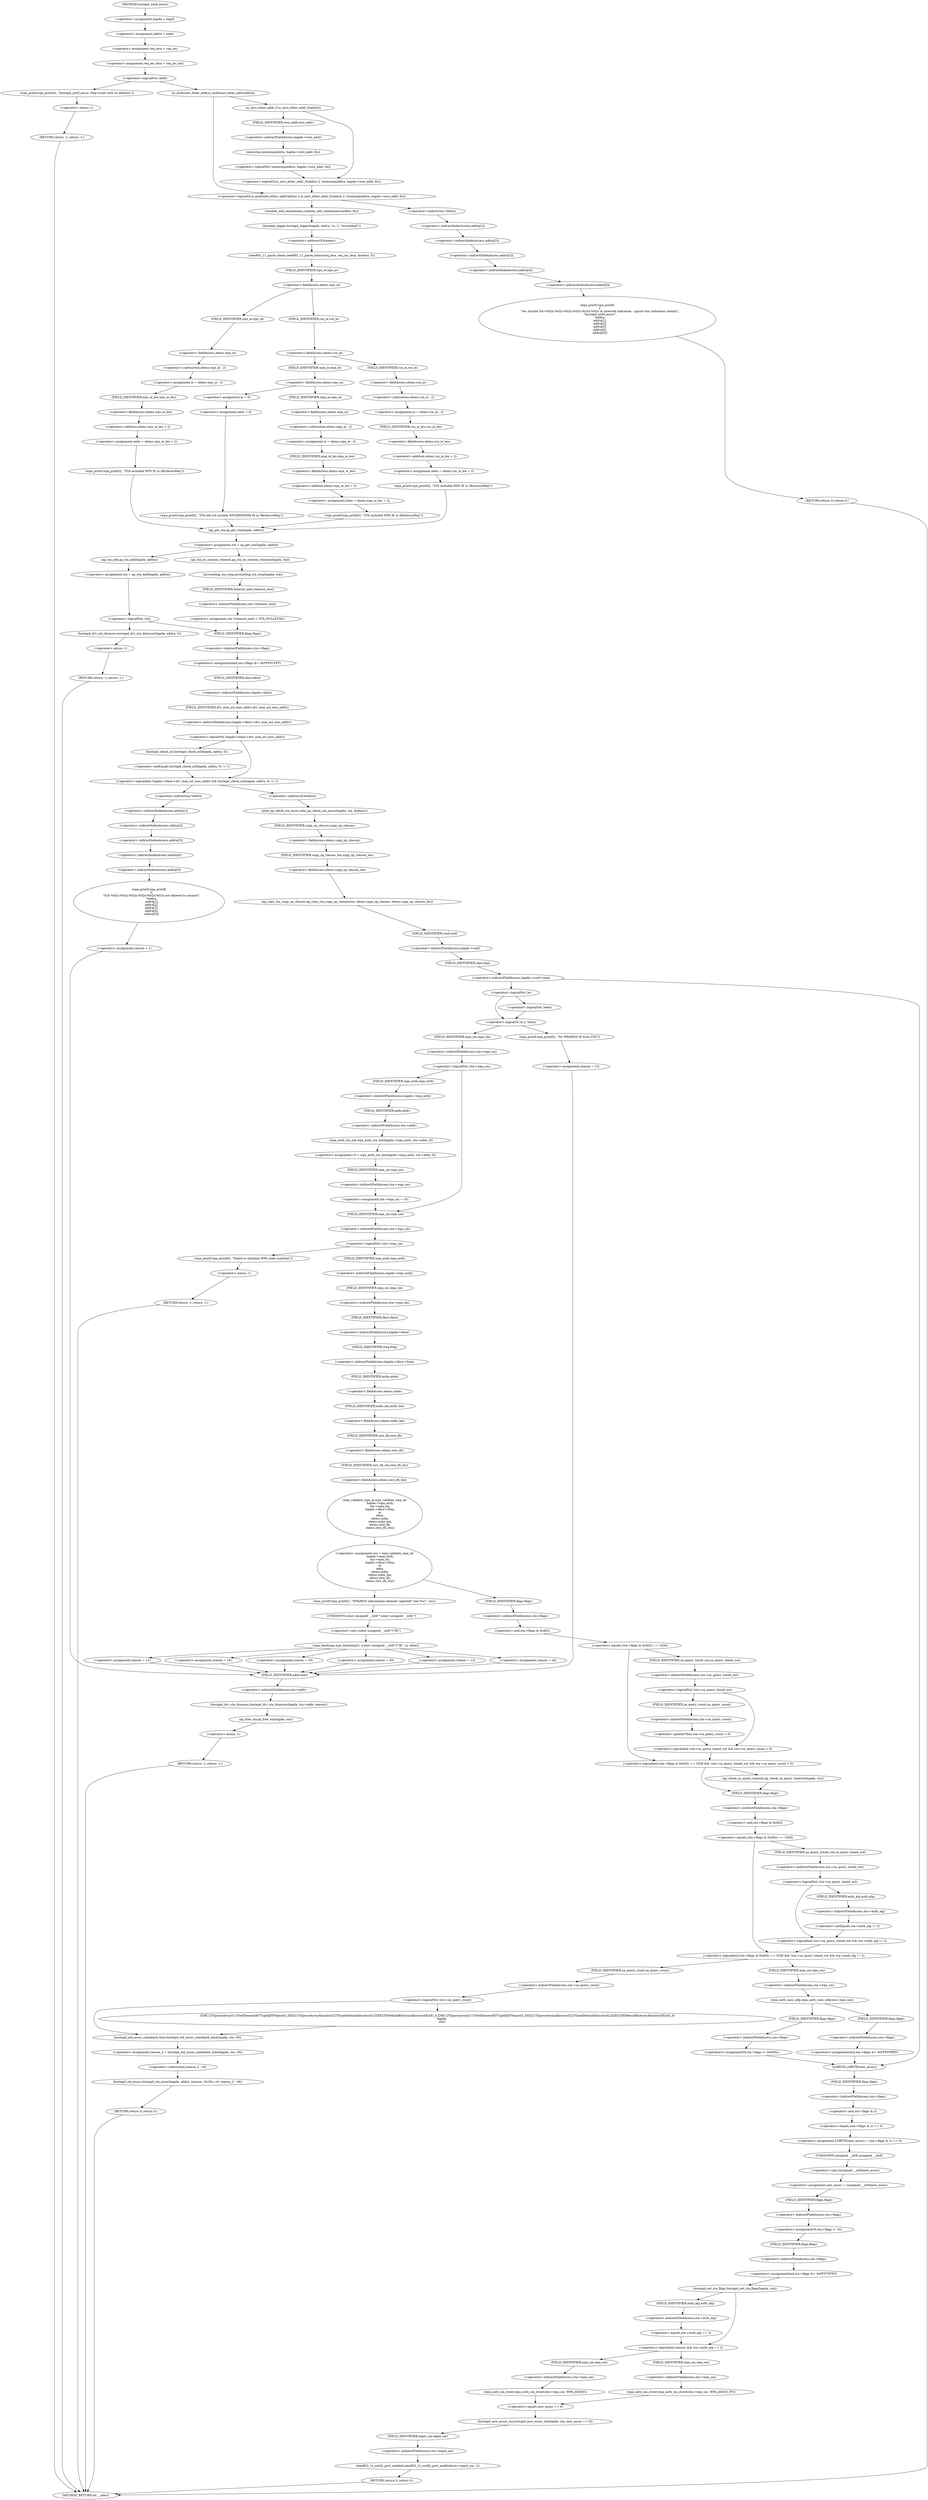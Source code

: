digraph hostapd_notif_assoc {  
"1000136" [label = "(<operator>.assignment,hapda = hapd)" ]
"1000139" [label = "(<operator>.assignment,addra = addr)" ]
"1000142" [label = "(<operator>.assignment,req_iesa = req_ies)" ]
"1000145" [label = "(<operator>.assignment,req_ies_lena = req_ies_len)" ]
"1000149" [label = "(<operator>.logicalNot,!addr)" ]
"1000152" [label = "(wpa_printf,wpa_printf(2, \"hostapd_notif_assoc: Skip event with no address\"))" ]
"1000155" [label = "(RETURN,return -1;,return -1;)" ]
"1000156" [label = "(<operator>.minus,-1)" ]
"1000159" [label = "(<operator>.logicalOr,is_multicast_ether_addr(addra) || is_zero_ether_addr_0(addra) || !memcmp(addra, hapda->own_addr, 6u))" ]
"1000160" [label = "(is_multicast_ether_addr,is_multicast_ether_addr(addra))" ]
"1000162" [label = "(<operator>.logicalOr,is_zero_ether_addr_0(addra) || !memcmp(addra, hapda->own_addr, 6u))" ]
"1000163" [label = "(is_zero_ether_addr_0,is_zero_ether_addr_0(addra))" ]
"1000165" [label = "(<operator>.logicalNot,!memcmp(addra, hapda->own_addr, 6u))" ]
"1000166" [label = "(memcmp,memcmp(addra, hapda->own_addr, 6u))" ]
"1000168" [label = "(<operator>.indirectFieldAccess,hapda->own_addr)" ]
"1000170" [label = "(FIELD_IDENTIFIER,own_addr,own_addr)" ]
"1000173" [label = "(wpa_printf,wpa_printf(\n      2,\n      \"%s: Invalid SA=%02x:%02x:%02x:%02x:%02x:%02x in received indication - ignore this indication silently\",\n      \"hostapd_notif_assoc\",\n      *addra,\n      addra[1],\n      addra[2],\n      addra[3],\n      addra[4],\n      addra[5]))" ]
"1000177" [label = "(<operator>.indirection,*addra)" ]
"1000179" [label = "(<operator>.indirectIndexAccess,addra[1])" ]
"1000182" [label = "(<operator>.indirectIndexAccess,addra[2])" ]
"1000185" [label = "(<operator>.indirectIndexAccess,addra[3])" ]
"1000188" [label = "(<operator>.indirectIndexAccess,addra[4])" ]
"1000191" [label = "(<operator>.indirectIndexAccess,addra[5])" ]
"1000194" [label = "(RETURN,return 0;,return 0;)" ]
"1000196" [label = "(random_add_randomness,random_add_randomness(addra, 6u))" ]
"1000199" [label = "(hostapd_logger,hostapd_logger(hapda, addra, 1u, 2, \"associated\"))" ]
"1000205" [label = "(ieee802_11_parse_elems,ieee802_11_parse_elems(req_iesa, req_ies_lena, &elems, 0))" ]
"1000208" [label = "(<operator>.addressOf,&elems)" ]
"1000212" [label = "(<operator>.fieldAccess,elems.wps_ie)" ]
"1000214" [label = "(FIELD_IDENTIFIER,wps_ie,wps_ie)" ]
"1000216" [label = "(<operator>.assignment,ie = elems.wps_ie - 2)" ]
"1000218" [label = "(<operator>.subtraction,elems.wps_ie - 2)" ]
"1000219" [label = "(<operator>.fieldAccess,elems.wps_ie)" ]
"1000221" [label = "(FIELD_IDENTIFIER,wps_ie,wps_ie)" ]
"1000223" [label = "(<operator>.assignment,ielen = elems.wps_ie_len + 2)" ]
"1000225" [label = "(<operator>.addition,elems.wps_ie_len + 2)" ]
"1000226" [label = "(<operator>.fieldAccess,elems.wps_ie_len)" ]
"1000228" [label = "(FIELD_IDENTIFIER,wps_ie_len,wps_ie_len)" ]
"1000230" [label = "(wpa_printf,wpa_printf(2, \"STA included WPS IE in (Re)AssocReq\"))" ]
"1000235" [label = "(<operator>.fieldAccess,elems.rsn_ie)" ]
"1000237" [label = "(FIELD_IDENTIFIER,rsn_ie,rsn_ie)" ]
"1000239" [label = "(<operator>.assignment,ie = elems.rsn_ie - 2)" ]
"1000241" [label = "(<operator>.subtraction,elems.rsn_ie - 2)" ]
"1000242" [label = "(<operator>.fieldAccess,elems.rsn_ie)" ]
"1000244" [label = "(FIELD_IDENTIFIER,rsn_ie,rsn_ie)" ]
"1000246" [label = "(<operator>.assignment,ielen = elems.rsn_ie_len + 2)" ]
"1000248" [label = "(<operator>.addition,elems.rsn_ie_len + 2)" ]
"1000249" [label = "(<operator>.fieldAccess,elems.rsn_ie_len)" ]
"1000251" [label = "(FIELD_IDENTIFIER,rsn_ie_len,rsn_ie_len)" ]
"1000253" [label = "(wpa_printf,wpa_printf(2, \"STA included RSN IE in (Re)AssocReq\"))" ]
"1000258" [label = "(<operator>.fieldAccess,elems.wpa_ie)" ]
"1000260" [label = "(FIELD_IDENTIFIER,wpa_ie,wpa_ie)" ]
"1000262" [label = "(<operator>.assignment,ie = elems.wpa_ie - 2)" ]
"1000264" [label = "(<operator>.subtraction,elems.wpa_ie - 2)" ]
"1000265" [label = "(<operator>.fieldAccess,elems.wpa_ie)" ]
"1000267" [label = "(FIELD_IDENTIFIER,wpa_ie,wpa_ie)" ]
"1000269" [label = "(<operator>.assignment,ielen = elems.wpa_ie_len + 2)" ]
"1000271" [label = "(<operator>.addition,elems.wpa_ie_len + 2)" ]
"1000272" [label = "(<operator>.fieldAccess,elems.wpa_ie_len)" ]
"1000274" [label = "(FIELD_IDENTIFIER,wpa_ie_len,wpa_ie_len)" ]
"1000276" [label = "(wpa_printf,wpa_printf(2, \"STA included WPA IE in (Re)AssocReq\"))" ]
"1000281" [label = "(<operator>.assignment,ie = 0)" ]
"1000284" [label = "(<operator>.assignment,ielen = 0)" ]
"1000287" [label = "(wpa_printf,wpa_printf(2, \"STA did not include WPS/RSN/WPA IE in (Re)AssocReq\"))" ]
"1000290" [label = "(<operator>.assignment,sta = ap_get_sta(hapda, addra))" ]
"1000292" [label = "(ap_get_sta,ap_get_sta(hapda, addra))" ]
"1000298" [label = "(ap_sta_no_session_timeout,ap_sta_no_session_timeout(hapda, sta))" ]
"1000301" [label = "(accounting_sta_stop,accounting_sta_stop(hapda, sta))" ]
"1000304" [label = "(<operator>.assignment,sta->timeout_next = STA_NULLFUNC)" ]
"1000305" [label = "(<operator>.indirectFieldAccess,sta->timeout_next)" ]
"1000307" [label = "(FIELD_IDENTIFIER,timeout_next,timeout_next)" ]
"1000311" [label = "(<operator>.assignment,sta = ap_sta_add(hapda, addra))" ]
"1000313" [label = "(ap_sta_add,ap_sta_add(hapda, addra))" ]
"1000317" [label = "(<operator>.logicalNot,!sta)" ]
"1000320" [label = "(hostapd_drv_sta_disassoc,hostapd_drv_sta_disassoc(hapda, addra, 5))" ]
"1000324" [label = "(RETURN,return -1;,return -1;)" ]
"1000325" [label = "(<operator>.minus,-1)" ]
"1000327" [label = "(<operators>.assignmentAnd,sta->flags &= 0xFFFECFFF)" ]
"1000328" [label = "(<operator>.indirectFieldAccess,sta->flags)" ]
"1000330" [label = "(FIELD_IDENTIFIER,flags,flags)" ]
"1000333" [label = "(<operator>.logicalAnd,!hapda->iface->drv_max_acl_mac_addrs && hostapd_check_acl(hapda, addra, 0) != 1)" ]
"1000334" [label = "(<operator>.logicalNot,!hapda->iface->drv_max_acl_mac_addrs)" ]
"1000335" [label = "(<operator>.indirectFieldAccess,hapda->iface->drv_max_acl_mac_addrs)" ]
"1000336" [label = "(<operator>.indirectFieldAccess,hapda->iface)" ]
"1000338" [label = "(FIELD_IDENTIFIER,iface,iface)" ]
"1000339" [label = "(FIELD_IDENTIFIER,drv_max_acl_mac_addrs,drv_max_acl_mac_addrs)" ]
"1000340" [label = "(<operator>.notEquals,hostapd_check_acl(hapda, addra, 0) != 1)" ]
"1000341" [label = "(hostapd_check_acl,hostapd_check_acl(hapda, addra, 0))" ]
"1000347" [label = "(wpa_printf,wpa_printf(\n      3,\n      \"STA %02x:%02x:%02x:%02x:%02x:%02x not allowed to connect\",\n      *addra,\n      addra[1],\n      addra[2],\n      addra[3],\n      addra[4],\n      addra[5]))" ]
"1000350" [label = "(<operator>.indirection,*addra)" ]
"1000352" [label = "(<operator>.indirectIndexAccess,addra[1])" ]
"1000355" [label = "(<operator>.indirectIndexAccess,addra[2])" ]
"1000358" [label = "(<operator>.indirectIndexAccess,addra[3])" ]
"1000361" [label = "(<operator>.indirectIndexAccess,addra[4])" ]
"1000364" [label = "(<operator>.indirectIndexAccess,addra[5])" ]
"1000367" [label = "(<operator>.assignment,reason = 1)" ]
"1000371" [label = "(hostapd_drv_sta_disassoc,hostapd_drv_sta_disassoc(hapda, sta->addr, reason))" ]
"1000373" [label = "(<operator>.indirectFieldAccess,sta->addr)" ]
"1000375" [label = "(FIELD_IDENTIFIER,addr,addr)" ]
"1000377" [label = "(ap_free_sta,ap_free_sta(hapda, sta))" ]
"1000380" [label = "(RETURN,return -1;,return -1;)" ]
"1000381" [label = "(<operator>.minus,-1)" ]
"1000383" [label = "(mbo_ap_check_sta_assoc,mbo_ap_check_sta_assoc(hapda, sta, &elems))" ]
"1000386" [label = "(<operator>.addressOf,&elems)" ]
"1000388" [label = "(ap_copy_sta_supp_op_classes,ap_copy_sta_supp_op_classes(sta, elems.supp_op_classes, elems.supp_op_classes_len))" ]
"1000390" [label = "(<operator>.fieldAccess,elems.supp_op_classes)" ]
"1000392" [label = "(FIELD_IDENTIFIER,supp_op_classes,supp_op_classes)" ]
"1000393" [label = "(<operator>.fieldAccess,elems.supp_op_classes_len)" ]
"1000395" [label = "(FIELD_IDENTIFIER,supp_op_classes_len,supp_op_classes_len)" ]
"1000397" [label = "(<operator>.indirectFieldAccess,hapda->conf->wpa)" ]
"1000398" [label = "(<operator>.indirectFieldAccess,hapda->conf)" ]
"1000400" [label = "(FIELD_IDENTIFIER,conf,conf)" ]
"1000401" [label = "(FIELD_IDENTIFIER,wpa,wpa)" ]
"1000404" [label = "(<operator>.logicalOr,!ie || !ielen)" ]
"1000405" [label = "(<operator>.logicalNot,!ie)" ]
"1000407" [label = "(<operator>.logicalNot,!ielen)" ]
"1000410" [label = "(wpa_printf,wpa_printf(2, \"No WPA/RSN IE from STA\"))" ]
"1000413" [label = "(<operator>.assignment,reason = 13)" ]
"1000418" [label = "(<operator>.logicalNot,!sta->wpa_sm)" ]
"1000419" [label = "(<operator>.indirectFieldAccess,sta->wpa_sm)" ]
"1000421" [label = "(FIELD_IDENTIFIER,wpa_sm,wpa_sm)" ]
"1000423" [label = "(<operator>.assignment,v5 = wpa_auth_sta_init(hapda->wpa_auth, sta->addr, 0))" ]
"1000425" [label = "(wpa_auth_sta_init,wpa_auth_sta_init(hapda->wpa_auth, sta->addr, 0))" ]
"1000426" [label = "(<operator>.indirectFieldAccess,hapda->wpa_auth)" ]
"1000428" [label = "(FIELD_IDENTIFIER,wpa_auth,wpa_auth)" ]
"1000429" [label = "(<operator>.indirectFieldAccess,sta->addr)" ]
"1000431" [label = "(FIELD_IDENTIFIER,addr,addr)" ]
"1000433" [label = "(<operator>.assignment,sta->wpa_sm = v5)" ]
"1000434" [label = "(<operator>.indirectFieldAccess,sta->wpa_sm)" ]
"1000436" [label = "(FIELD_IDENTIFIER,wpa_sm,wpa_sm)" ]
"1000439" [label = "(<operator>.logicalNot,!sta->wpa_sm)" ]
"1000440" [label = "(<operator>.indirectFieldAccess,sta->wpa_sm)" ]
"1000442" [label = "(FIELD_IDENTIFIER,wpa_sm,wpa_sm)" ]
"1000444" [label = "(wpa_printf,wpa_printf(5, \"Failed to initialize WPA state machine\"))" ]
"1000447" [label = "(RETURN,return -1;,return -1;)" ]
"1000448" [label = "(<operator>.minus,-1)" ]
"1000450" [label = "(<operator>.assignment,res = wpa_validate_wpa_ie(\n            hapda->wpa_auth,\n            sta->wpa_sm,\n            hapda->iface->freq,\n            ie,\n            ielen,\n            elems.mdie,\n            elems.mdie_len,\n            elems.owe_dh,\n            elems.owe_dh_len))" ]
"1000452" [label = "(wpa_validate_wpa_ie,wpa_validate_wpa_ie(\n            hapda->wpa_auth,\n            sta->wpa_sm,\n            hapda->iface->freq,\n            ie,\n            ielen,\n            elems.mdie,\n            elems.mdie_len,\n            elems.owe_dh,\n            elems.owe_dh_len))" ]
"1000453" [label = "(<operator>.indirectFieldAccess,hapda->wpa_auth)" ]
"1000455" [label = "(FIELD_IDENTIFIER,wpa_auth,wpa_auth)" ]
"1000456" [label = "(<operator>.indirectFieldAccess,sta->wpa_sm)" ]
"1000458" [label = "(FIELD_IDENTIFIER,wpa_sm,wpa_sm)" ]
"1000459" [label = "(<operator>.indirectFieldAccess,hapda->iface->freq)" ]
"1000460" [label = "(<operator>.indirectFieldAccess,hapda->iface)" ]
"1000462" [label = "(FIELD_IDENTIFIER,iface,iface)" ]
"1000463" [label = "(FIELD_IDENTIFIER,freq,freq)" ]
"1000466" [label = "(<operator>.fieldAccess,elems.mdie)" ]
"1000468" [label = "(FIELD_IDENTIFIER,mdie,mdie)" ]
"1000469" [label = "(<operator>.fieldAccess,elems.mdie_len)" ]
"1000471" [label = "(FIELD_IDENTIFIER,mdie_len,mdie_len)" ]
"1000472" [label = "(<operator>.fieldAccess,elems.owe_dh)" ]
"1000474" [label = "(FIELD_IDENTIFIER,owe_dh,owe_dh)" ]
"1000475" [label = "(<operator>.fieldAccess,elems.owe_dh_len)" ]
"1000477" [label = "(FIELD_IDENTIFIER,owe_dh_len,owe_dh_len)" ]
"1000481" [label = "(wpa_printf,wpa_printf(2, \"WPA/RSN information element rejected? (res %u)\", res))" ]
"1000485" [label = "(wpa_hexdump,wpa_hexdump(2, (const unsigned __int8 *)\"IE\", ie, ielen))" ]
"1000487" [label = "(<operator>.cast,(const unsigned __int8 *)\"IE\")" ]
"1000488" [label = "(UNKNOWN,const unsigned __int8 *,const unsigned __int8 *)" ]
"1000496" [label = "(<operator>.assignment,reason = 18)" ]
"1000501" [label = "(<operator>.assignment,reason = 19)" ]
"1000506" [label = "(<operator>.assignment,reason = 20)" ]
"1000511" [label = "(<operator>.assignment,reason = 13)" ]
"1000516" [label = "(<operator>.assignment,reason = 24)" ]
"1000521" [label = "(<operator>.assignment,reason = 13)" ]
"1000527" [label = "(<operator>.logicalAnd,(sta->flags & 0x402) == 1026 && !sta->sa_query_timed_out && sta->sa_query_count > 0)" ]
"1000528" [label = "(<operator>.equals,(sta->flags & 0x402) == 1026)" ]
"1000529" [label = "(<operator>.and,sta->flags & 0x402)" ]
"1000530" [label = "(<operator>.indirectFieldAccess,sta->flags)" ]
"1000532" [label = "(FIELD_IDENTIFIER,flags,flags)" ]
"1000535" [label = "(<operator>.logicalAnd,!sta->sa_query_timed_out && sta->sa_query_count > 0)" ]
"1000536" [label = "(<operator>.logicalNot,!sta->sa_query_timed_out)" ]
"1000537" [label = "(<operator>.indirectFieldAccess,sta->sa_query_timed_out)" ]
"1000539" [label = "(FIELD_IDENTIFIER,sa_query_timed_out,sa_query_timed_out)" ]
"1000540" [label = "(<operator>.greaterThan,sta->sa_query_count > 0)" ]
"1000541" [label = "(<operator>.indirectFieldAccess,sta->sa_query_count)" ]
"1000543" [label = "(FIELD_IDENTIFIER,sa_query_count,sa_query_count)" ]
"1000545" [label = "(ap_check_sa_query_timeout,ap_check_sa_query_timeout(hapda, sta))" ]
"1000549" [label = "(<operator>.logicalAnd,(sta->flags & 0x402) == 1026 && !sta->sa_query_timed_out && sta->auth_alg != 2)" ]
"1000550" [label = "(<operator>.equals,(sta->flags & 0x402) == 1026)" ]
"1000551" [label = "(<operator>.and,sta->flags & 0x402)" ]
"1000552" [label = "(<operator>.indirectFieldAccess,sta->flags)" ]
"1000554" [label = "(FIELD_IDENTIFIER,flags,flags)" ]
"1000557" [label = "(<operator>.logicalAnd,!sta->sa_query_timed_out && sta->auth_alg != 2)" ]
"1000558" [label = "(<operator>.logicalNot,!sta->sa_query_timed_out)" ]
"1000559" [label = "(<operator>.indirectFieldAccess,sta->sa_query_timed_out)" ]
"1000561" [label = "(FIELD_IDENTIFIER,sa_query_timed_out,sa_query_timed_out)" ]
"1000562" [label = "(<operator>.notEquals,sta->auth_alg != 2)" ]
"1000563" [label = "(<operator>.indirectFieldAccess,sta->auth_alg)" ]
"1000565" [label = "(FIELD_IDENTIFIER,auth_alg,auth_alg)" ]
"1000569" [label = "(<operator>.logicalNot,!sta->sa_query_count)" ]
"1000570" [label = "(<operator>.indirectFieldAccess,sta->sa_query_count)" ]
"1000572" [label = "(FIELD_IDENTIFIER,sa_query_count,sa_query_count)" ]
"1000573" [label = "(ZNK12TSparseArrayI11TSetElementI6TTupleIJ5FNameS2_EEE21TSparseArrayAllocatorI22TSizedDefaultAllocatorILi32EE25FDefaultBitArrayAllocatorEEixEi_0,ZNK12TSparseArrayI11TSetElementI6TTupleIJ5FNameS2_EEE21TSparseArrayAllocatorI22TSizedDefaultAllocatorILi32EE25FDefaultBitArrayAllocatorEEixEi_0(\n          hapda,\n          sta))" ]
"1000576" [label = "(<operator>.assignment,reason_2 = hostapd_eid_assoc_comeback_time(hapda, sta, v9))" ]
"1000578" [label = "(hostapd_eid_assoc_comeback_time,hostapd_eid_assoc_comeback_time(hapda, sta, v9))" ]
"1000582" [label = "(hostapd_sta_assoc,hostapd_sta_assoc(hapda, addra, reassoc, 0x1Eu, v9, reason_2 - v9))" ]
"1000588" [label = "(<operator>.subtraction,reason_2 - v9)" ]
"1000591" [label = "(RETURN,return 0;,return 0;)" ]
"1000594" [label = "(wpa_auth_uses_mfp,wpa_auth_uses_mfp(sta->wpa_sm))" ]
"1000595" [label = "(<operator>.indirectFieldAccess,sta->wpa_sm)" ]
"1000597" [label = "(FIELD_IDENTIFIER,wpa_sm,wpa_sm)" ]
"1000598" [label = "(<operators>.assignmentOr,sta->flags |= 0x400u)" ]
"1000599" [label = "(<operator>.indirectFieldAccess,sta->flags)" ]
"1000601" [label = "(FIELD_IDENTIFIER,flags,flags)" ]
"1000604" [label = "(<operators>.assignmentAnd,sta->flags &= 0xFFFFFBFF)" ]
"1000605" [label = "(<operator>.indirectFieldAccess,sta->flags)" ]
"1000607" [label = "(FIELD_IDENTIFIER,flags,flags)" ]
"1000609" [label = "(<operator>.assignment,LOBYTE(new_assoc) = (sta->flags & 2) == 0)" ]
"1000610" [label = "(LOBYTE,LOBYTE(new_assoc))" ]
"1000612" [label = "(<operator>.equals,(sta->flags & 2) == 0)" ]
"1000613" [label = "(<operator>.and,sta->flags & 2)" ]
"1000614" [label = "(<operator>.indirectFieldAccess,sta->flags)" ]
"1000616" [label = "(FIELD_IDENTIFIER,flags,flags)" ]
"1000619" [label = "(<operator>.assignment,new_assoc = (unsigned __int8)new_assoc)" ]
"1000621" [label = "(<operator>.cast,(unsigned __int8)new_assoc)" ]
"1000622" [label = "(UNKNOWN,unsigned __int8,unsigned __int8)" ]
"1000624" [label = "(<operators>.assignmentOr,sta->flags |= 3u)" ]
"1000625" [label = "(<operator>.indirectFieldAccess,sta->flags)" ]
"1000627" [label = "(FIELD_IDENTIFIER,flags,flags)" ]
"1000629" [label = "(<operators>.assignmentAnd,sta->flags &= 0xFFF7FFFF)" ]
"1000630" [label = "(<operator>.indirectFieldAccess,sta->flags)" ]
"1000632" [label = "(FIELD_IDENTIFIER,flags,flags)" ]
"1000634" [label = "(hostapd_set_sta_flags,hostapd_set_sta_flags(hapda, sta))" ]
"1000638" [label = "(<operator>.logicalAnd,reassoc && sta->auth_alg == 2)" ]
"1000640" [label = "(<operator>.equals,sta->auth_alg == 2)" ]
"1000641" [label = "(<operator>.indirectFieldAccess,sta->auth_alg)" ]
"1000643" [label = "(FIELD_IDENTIFIER,auth_alg,auth_alg)" ]
"1000645" [label = "(wpa_auth_sm_event,wpa_auth_sm_event(sta->wpa_sm, WPA_ASSOC_FT))" ]
"1000646" [label = "(<operator>.indirectFieldAccess,sta->wpa_sm)" ]
"1000648" [label = "(FIELD_IDENTIFIER,wpa_sm,wpa_sm)" ]
"1000651" [label = "(wpa_auth_sm_event,wpa_auth_sm_event(sta->wpa_sm, WPA_ASSOC))" ]
"1000652" [label = "(<operator>.indirectFieldAccess,sta->wpa_sm)" ]
"1000654" [label = "(FIELD_IDENTIFIER,wpa_sm,wpa_sm)" ]
"1000656" [label = "(hostapd_new_assoc_sta,hostapd_new_assoc_sta(hapda, sta, new_assoc == 0))" ]
"1000659" [label = "(<operator>.equals,new_assoc == 0)" ]
"1000662" [label = "(ieee802_1x_notify_port_enabled,ieee802_1x_notify_port_enabled(sta->eapol_sm, 1))" ]
"1000663" [label = "(<operator>.indirectFieldAccess,sta->eapol_sm)" ]
"1000665" [label = "(FIELD_IDENTIFIER,eapol_sm,eapol_sm)" ]
"1000667" [label = "(RETURN,return 0;,return 0;)" ]
"1000115" [label = "(METHOD,hostapd_notif_assoc)" ]
"1000669" [label = "(METHOD_RETURN,int __cdecl)" ]
  "1000136" -> "1000139" 
  "1000139" -> "1000142" 
  "1000142" -> "1000145" 
  "1000145" -> "1000149" 
  "1000149" -> "1000152" 
  "1000149" -> "1000160" 
  "1000152" -> "1000156" 
  "1000155" -> "1000669" 
  "1000156" -> "1000155" 
  "1000159" -> "1000177" 
  "1000159" -> "1000196" 
  "1000160" -> "1000159" 
  "1000160" -> "1000163" 
  "1000162" -> "1000159" 
  "1000163" -> "1000162" 
  "1000163" -> "1000170" 
  "1000165" -> "1000162" 
  "1000166" -> "1000165" 
  "1000168" -> "1000166" 
  "1000170" -> "1000168" 
  "1000173" -> "1000194" 
  "1000177" -> "1000179" 
  "1000179" -> "1000182" 
  "1000182" -> "1000185" 
  "1000185" -> "1000188" 
  "1000188" -> "1000191" 
  "1000191" -> "1000173" 
  "1000194" -> "1000669" 
  "1000196" -> "1000199" 
  "1000199" -> "1000208" 
  "1000205" -> "1000214" 
  "1000208" -> "1000205" 
  "1000212" -> "1000221" 
  "1000212" -> "1000237" 
  "1000214" -> "1000212" 
  "1000216" -> "1000228" 
  "1000218" -> "1000216" 
  "1000219" -> "1000218" 
  "1000221" -> "1000219" 
  "1000223" -> "1000230" 
  "1000225" -> "1000223" 
  "1000226" -> "1000225" 
  "1000228" -> "1000226" 
  "1000230" -> "1000292" 
  "1000235" -> "1000244" 
  "1000235" -> "1000260" 
  "1000237" -> "1000235" 
  "1000239" -> "1000251" 
  "1000241" -> "1000239" 
  "1000242" -> "1000241" 
  "1000244" -> "1000242" 
  "1000246" -> "1000253" 
  "1000248" -> "1000246" 
  "1000249" -> "1000248" 
  "1000251" -> "1000249" 
  "1000253" -> "1000292" 
  "1000258" -> "1000267" 
  "1000258" -> "1000281" 
  "1000260" -> "1000258" 
  "1000262" -> "1000274" 
  "1000264" -> "1000262" 
  "1000265" -> "1000264" 
  "1000267" -> "1000265" 
  "1000269" -> "1000276" 
  "1000271" -> "1000269" 
  "1000272" -> "1000271" 
  "1000274" -> "1000272" 
  "1000276" -> "1000292" 
  "1000281" -> "1000284" 
  "1000284" -> "1000287" 
  "1000287" -> "1000292" 
  "1000290" -> "1000298" 
  "1000290" -> "1000313" 
  "1000292" -> "1000290" 
  "1000298" -> "1000301" 
  "1000301" -> "1000307" 
  "1000304" -> "1000330" 
  "1000305" -> "1000304" 
  "1000307" -> "1000305" 
  "1000311" -> "1000317" 
  "1000313" -> "1000311" 
  "1000317" -> "1000320" 
  "1000317" -> "1000330" 
  "1000320" -> "1000325" 
  "1000324" -> "1000669" 
  "1000325" -> "1000324" 
  "1000327" -> "1000338" 
  "1000328" -> "1000327" 
  "1000330" -> "1000328" 
  "1000333" -> "1000350" 
  "1000333" -> "1000386" 
  "1000334" -> "1000333" 
  "1000334" -> "1000341" 
  "1000335" -> "1000334" 
  "1000336" -> "1000339" 
  "1000338" -> "1000336" 
  "1000339" -> "1000335" 
  "1000340" -> "1000333" 
  "1000341" -> "1000340" 
  "1000347" -> "1000367" 
  "1000350" -> "1000352" 
  "1000352" -> "1000355" 
  "1000355" -> "1000358" 
  "1000358" -> "1000361" 
  "1000361" -> "1000364" 
  "1000364" -> "1000347" 
  "1000367" -> "1000375" 
  "1000371" -> "1000377" 
  "1000373" -> "1000371" 
  "1000375" -> "1000373" 
  "1000377" -> "1000381" 
  "1000380" -> "1000669" 
  "1000381" -> "1000380" 
  "1000383" -> "1000392" 
  "1000386" -> "1000383" 
  "1000388" -> "1000400" 
  "1000390" -> "1000395" 
  "1000392" -> "1000390" 
  "1000393" -> "1000388" 
  "1000395" -> "1000393" 
  "1000397" -> "1000405" 
  "1000397" -> "1000610" 
  "1000398" -> "1000401" 
  "1000400" -> "1000398" 
  "1000401" -> "1000397" 
  "1000404" -> "1000410" 
  "1000404" -> "1000421" 
  "1000405" -> "1000404" 
  "1000405" -> "1000407" 
  "1000407" -> "1000404" 
  "1000410" -> "1000413" 
  "1000413" -> "1000375" 
  "1000418" -> "1000428" 
  "1000418" -> "1000442" 
  "1000419" -> "1000418" 
  "1000421" -> "1000419" 
  "1000423" -> "1000436" 
  "1000425" -> "1000423" 
  "1000426" -> "1000431" 
  "1000428" -> "1000426" 
  "1000429" -> "1000425" 
  "1000431" -> "1000429" 
  "1000433" -> "1000442" 
  "1000434" -> "1000433" 
  "1000436" -> "1000434" 
  "1000439" -> "1000444" 
  "1000439" -> "1000455" 
  "1000440" -> "1000439" 
  "1000442" -> "1000440" 
  "1000444" -> "1000448" 
  "1000447" -> "1000669" 
  "1000448" -> "1000447" 
  "1000450" -> "1000481" 
  "1000450" -> "1000532" 
  "1000452" -> "1000450" 
  "1000453" -> "1000458" 
  "1000455" -> "1000453" 
  "1000456" -> "1000462" 
  "1000458" -> "1000456" 
  "1000459" -> "1000468" 
  "1000460" -> "1000463" 
  "1000462" -> "1000460" 
  "1000463" -> "1000459" 
  "1000466" -> "1000471" 
  "1000468" -> "1000466" 
  "1000469" -> "1000474" 
  "1000471" -> "1000469" 
  "1000472" -> "1000477" 
  "1000474" -> "1000472" 
  "1000475" -> "1000452" 
  "1000477" -> "1000475" 
  "1000481" -> "1000488" 
  "1000485" -> "1000496" 
  "1000485" -> "1000501" 
  "1000485" -> "1000506" 
  "1000485" -> "1000511" 
  "1000485" -> "1000516" 
  "1000485" -> "1000521" 
  "1000487" -> "1000485" 
  "1000488" -> "1000487" 
  "1000496" -> "1000375" 
  "1000501" -> "1000375" 
  "1000506" -> "1000375" 
  "1000511" -> "1000375" 
  "1000516" -> "1000375" 
  "1000521" -> "1000375" 
  "1000527" -> "1000545" 
  "1000527" -> "1000554" 
  "1000528" -> "1000527" 
  "1000528" -> "1000539" 
  "1000529" -> "1000528" 
  "1000530" -> "1000529" 
  "1000532" -> "1000530" 
  "1000535" -> "1000527" 
  "1000536" -> "1000535" 
  "1000536" -> "1000543" 
  "1000537" -> "1000536" 
  "1000539" -> "1000537" 
  "1000540" -> "1000535" 
  "1000541" -> "1000540" 
  "1000543" -> "1000541" 
  "1000545" -> "1000554" 
  "1000549" -> "1000572" 
  "1000549" -> "1000597" 
  "1000550" -> "1000549" 
  "1000550" -> "1000561" 
  "1000551" -> "1000550" 
  "1000552" -> "1000551" 
  "1000554" -> "1000552" 
  "1000557" -> "1000549" 
  "1000558" -> "1000557" 
  "1000558" -> "1000565" 
  "1000559" -> "1000558" 
  "1000561" -> "1000559" 
  "1000562" -> "1000557" 
  "1000563" -> "1000562" 
  "1000565" -> "1000563" 
  "1000569" -> "1000573" 
  "1000569" -> "1000578" 
  "1000570" -> "1000569" 
  "1000572" -> "1000570" 
  "1000573" -> "1000578" 
  "1000576" -> "1000588" 
  "1000578" -> "1000576" 
  "1000582" -> "1000591" 
  "1000588" -> "1000582" 
  "1000591" -> "1000669" 
  "1000594" -> "1000601" 
  "1000594" -> "1000607" 
  "1000595" -> "1000594" 
  "1000597" -> "1000595" 
  "1000598" -> "1000610" 
  "1000599" -> "1000598" 
  "1000601" -> "1000599" 
  "1000604" -> "1000610" 
  "1000605" -> "1000604" 
  "1000607" -> "1000605" 
  "1000609" -> "1000622" 
  "1000610" -> "1000616" 
  "1000612" -> "1000609" 
  "1000613" -> "1000612" 
  "1000614" -> "1000613" 
  "1000616" -> "1000614" 
  "1000619" -> "1000627" 
  "1000621" -> "1000619" 
  "1000622" -> "1000621" 
  "1000624" -> "1000632" 
  "1000625" -> "1000624" 
  "1000627" -> "1000625" 
  "1000629" -> "1000634" 
  "1000630" -> "1000629" 
  "1000632" -> "1000630" 
  "1000634" -> "1000638" 
  "1000634" -> "1000643" 
  "1000638" -> "1000648" 
  "1000638" -> "1000654" 
  "1000640" -> "1000638" 
  "1000641" -> "1000640" 
  "1000643" -> "1000641" 
  "1000645" -> "1000659" 
  "1000646" -> "1000645" 
  "1000648" -> "1000646" 
  "1000651" -> "1000659" 
  "1000652" -> "1000651" 
  "1000654" -> "1000652" 
  "1000656" -> "1000665" 
  "1000659" -> "1000656" 
  "1000662" -> "1000667" 
  "1000663" -> "1000662" 
  "1000665" -> "1000663" 
  "1000667" -> "1000669" 
  "1000115" -> "1000136" 
}
